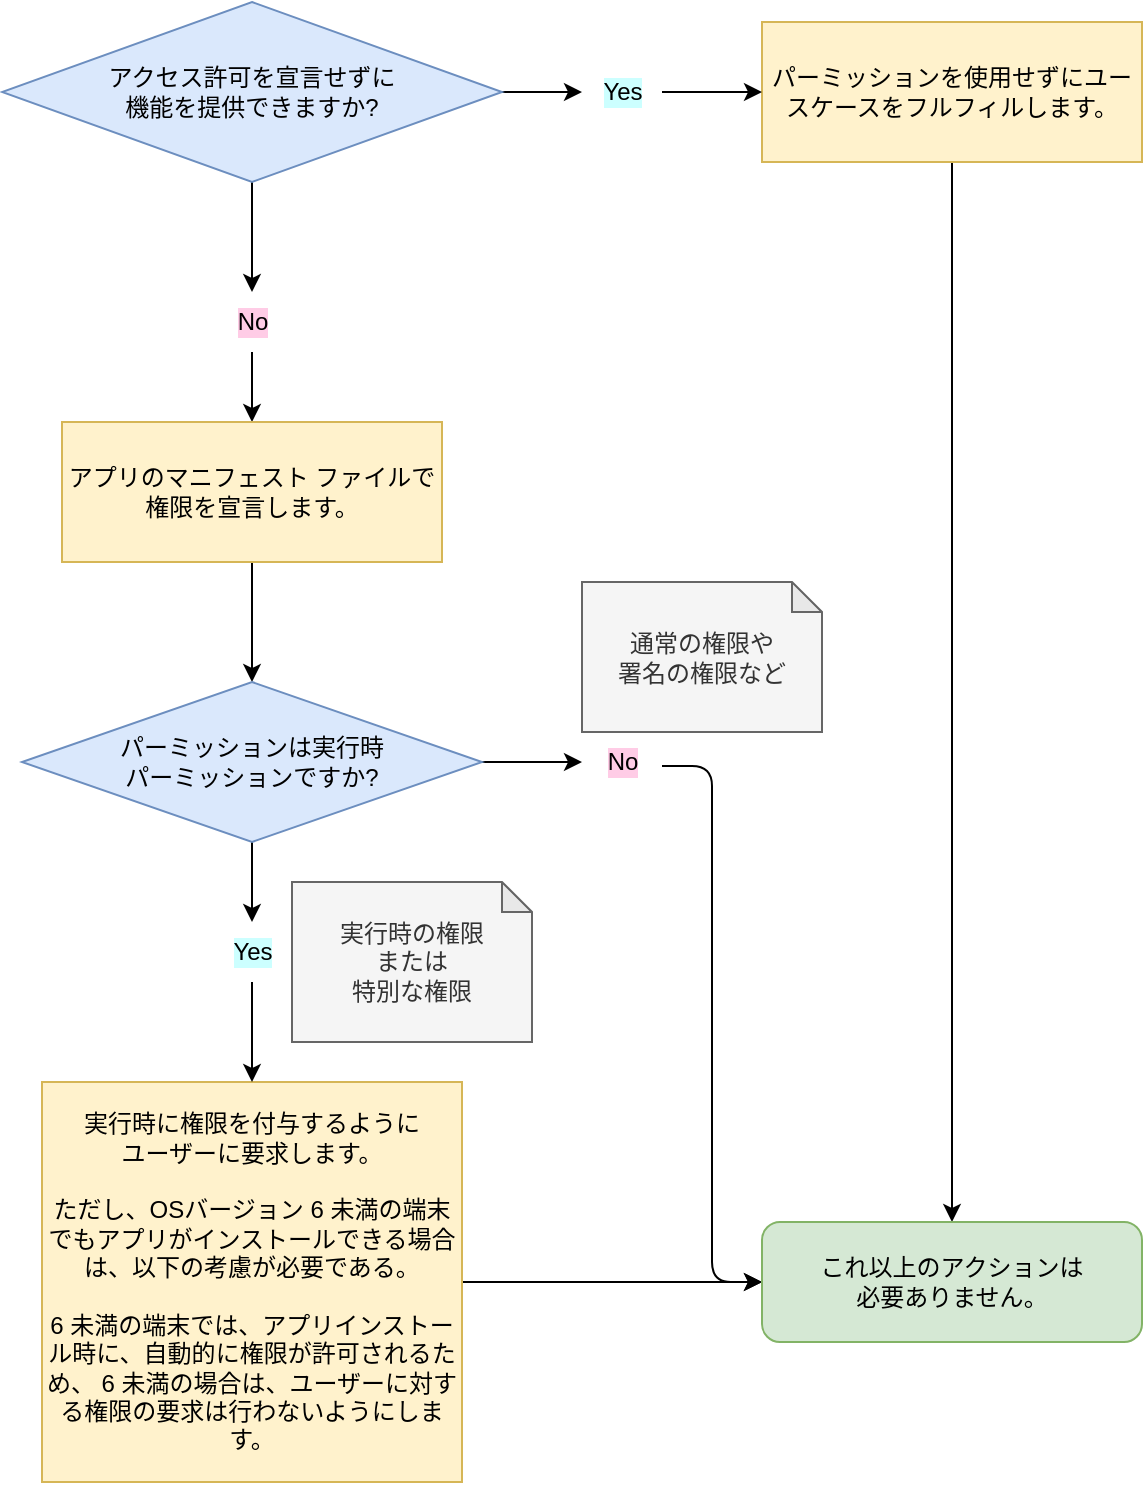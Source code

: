 <mxfile>
    <diagram id="IcTB9RwwCvwcPG3gKCpX" name="ページ1">
        <mxGraphModel dx="1386" dy="771" grid="1" gridSize="10" guides="1" tooltips="1" connect="1" arrows="1" fold="1" page="1" pageScale="1" pageWidth="827" pageHeight="1169" math="0" shadow="0">
            <root>
                <mxCell id="0"/>
                <mxCell id="1" parent="0"/>
                <mxCell id="8" style="edgeStyle=none;html=1;startArrow=none;" parent="1" source="9" target="7" edge="1">
                    <mxGeometry relative="1" as="geometry"/>
                </mxCell>
                <mxCell id="30" style="edgeStyle=none;html=1;" edge="1" parent="1" source="2" target="5">
                    <mxGeometry relative="1" as="geometry"/>
                </mxCell>
                <mxCell id="32" style="edgeStyle=none;html=1;entryX=0.5;entryY=0;entryDx=0;entryDy=0;entryPerimeter=0;" edge="1" parent="1" source="2" target="9">
                    <mxGeometry relative="1" as="geometry"/>
                </mxCell>
                <mxCell id="2" value="アクセス許可を宣言せずに&lt;br&gt;機能を提供できますか?" style="rhombus;whiteSpace=wrap;html=1;fillColor=#dae8fc;strokeColor=#6c8ebf;" parent="1" vertex="1">
                    <mxGeometry x="160" y="300" width="250" height="90" as="geometry"/>
                </mxCell>
                <mxCell id="17" style="edgeStyle=orthogonalEdgeStyle;html=1;entryX=0.5;entryY=0;entryDx=0;entryDy=0;" parent="1" source="3" target="13" edge="1">
                    <mxGeometry relative="1" as="geometry"/>
                </mxCell>
                <mxCell id="3" value="パーミッションを使用せずにユースケースをフルフィルします。" style="rounded=0;whiteSpace=wrap;html=1;fillColor=#fff2cc;strokeColor=#d6b656;" parent="1" vertex="1">
                    <mxGeometry x="540" y="310" width="190" height="70" as="geometry"/>
                </mxCell>
                <mxCell id="11" style="edgeStyle=none;html=1;entryX=0.5;entryY=0;entryDx=0;entryDy=0;" parent="1" source="7" target="10" edge="1">
                    <mxGeometry relative="1" as="geometry"/>
                </mxCell>
                <mxCell id="7" value="アプリのマニフェスト ファイルで権限を宣言します。" style="rounded=0;whiteSpace=wrap;html=1;fillColor=#fff2cc;strokeColor=#d6b656;" parent="1" vertex="1">
                    <mxGeometry x="190" y="510" width="190" height="70" as="geometry"/>
                </mxCell>
                <mxCell id="14" style="edgeStyle=orthogonalEdgeStyle;html=1;entryX=0;entryY=0.5;entryDx=0;entryDy=0;exitX=1;exitY=0.567;exitDx=0;exitDy=0;startArrow=none;exitPerimeter=0;" parent="1" source="19" target="13" edge="1">
                    <mxGeometry relative="1" as="geometry"/>
                </mxCell>
                <mxCell id="26" style="edgeStyle=none;html=1;" edge="1" parent="1" source="10" target="18">
                    <mxGeometry relative="1" as="geometry"/>
                </mxCell>
                <mxCell id="28" style="edgeStyle=none;html=1;" edge="1" parent="1" source="10" target="19">
                    <mxGeometry relative="1" as="geometry"/>
                </mxCell>
                <mxCell id="10" value="パーミッションは実行時&lt;br&gt;パーミッションですか?" style="rhombus;whiteSpace=wrap;html=1;fillColor=#dae8fc;strokeColor=#6c8ebf;" parent="1" vertex="1">
                    <mxGeometry x="170" y="640" width="230" height="80" as="geometry"/>
                </mxCell>
                <mxCell id="16" style="edgeStyle=orthogonalEdgeStyle;html=1;entryX=0;entryY=0.5;entryDx=0;entryDy=0;" parent="1" source="12" target="13" edge="1">
                    <mxGeometry relative="1" as="geometry"/>
                </mxCell>
                <mxCell id="12" value="実行時に権限を付与するように&lt;br&gt;ユーザーに要求します。&lt;br&gt;&lt;br&gt;ただし、OSバージョン 6 未満の端末でもアプリがインストールできる場合は、以下の考慮が必要である。&lt;br&gt;&lt;br&gt;6 未満の端末では、アプリインストール時に、自動的に権限が許可されるため、 6 未満の場合は、ユーザーに対する権限の要求は行わないようにします。" style="whiteSpace=wrap;html=1;fillColor=#fff2cc;strokeColor=#d6b656;" parent="1" vertex="1">
                    <mxGeometry x="180" y="840" width="210" height="200" as="geometry"/>
                </mxCell>
                <mxCell id="13" value="これ以上のアクションは&lt;br&gt;必要ありません。" style="rounded=1;whiteSpace=wrap;html=1;fillColor=#d5e8d4;strokeColor=#82b366;" parent="1" vertex="1">
                    <mxGeometry x="540" y="910" width="190" height="60" as="geometry"/>
                </mxCell>
                <mxCell id="9" value="No" style="text;html=1;align=center;verticalAlign=middle;resizable=0;points=[];autosize=1;strokeColor=none;fillColor=none;labelBackgroundColor=#FFCCE6;" parent="1" vertex="1">
                    <mxGeometry x="265" y="445" width="40" height="30" as="geometry"/>
                </mxCell>
                <mxCell id="31" style="edgeStyle=none;html=1;entryX=0;entryY=0.5;entryDx=0;entryDy=0;" edge="1" parent="1" source="5" target="3">
                    <mxGeometry relative="1" as="geometry"/>
                </mxCell>
                <mxCell id="5" value="Yes" style="text;html=1;align=center;verticalAlign=middle;resizable=0;points=[];autosize=1;strokeColor=none;fillColor=none;labelBackgroundColor=#CCFFFF;" parent="1" vertex="1">
                    <mxGeometry x="450" y="330" width="40" height="30" as="geometry"/>
                </mxCell>
                <mxCell id="19" value="No" style="text;html=1;align=center;verticalAlign=middle;resizable=0;points=[];autosize=1;strokeColor=none;fillColor=none;labelBackgroundColor=#FFCCE6;" parent="1" vertex="1">
                    <mxGeometry x="450" y="665" width="40" height="30" as="geometry"/>
                </mxCell>
                <mxCell id="27" style="edgeStyle=none;html=1;entryX=0.5;entryY=0;entryDx=0;entryDy=0;" edge="1" parent="1" source="18" target="12">
                    <mxGeometry relative="1" as="geometry"/>
                </mxCell>
                <mxCell id="18" value="Yes" style="text;html=1;align=center;verticalAlign=middle;resizable=0;points=[];autosize=1;strokeColor=none;fillColor=none;labelBackgroundColor=#CCFFFF;" parent="1" vertex="1">
                    <mxGeometry x="265" y="760" width="40" height="30" as="geometry"/>
                </mxCell>
                <mxCell id="33" value="通常の権限や&lt;br&gt;署名の権限など" style="shape=note;whiteSpace=wrap;html=1;backgroundOutline=1;darkOpacity=0.05;labelBackgroundColor=none;size=15;fillColor=#f5f5f5;fontColor=#333333;strokeColor=#666666;" vertex="1" parent="1">
                    <mxGeometry x="450" y="590" width="120" height="75" as="geometry"/>
                </mxCell>
                <mxCell id="35" value="実行時の権限&lt;br&gt;または&lt;br&gt;特別な権限" style="shape=note;whiteSpace=wrap;html=1;backgroundOutline=1;darkOpacity=0.05;labelBackgroundColor=none;size=15;fillColor=#f5f5f5;fontColor=#333333;strokeColor=#666666;" vertex="1" parent="1">
                    <mxGeometry x="305" y="740" width="120" height="80" as="geometry"/>
                </mxCell>
            </root>
        </mxGraphModel>
    </diagram>
</mxfile>